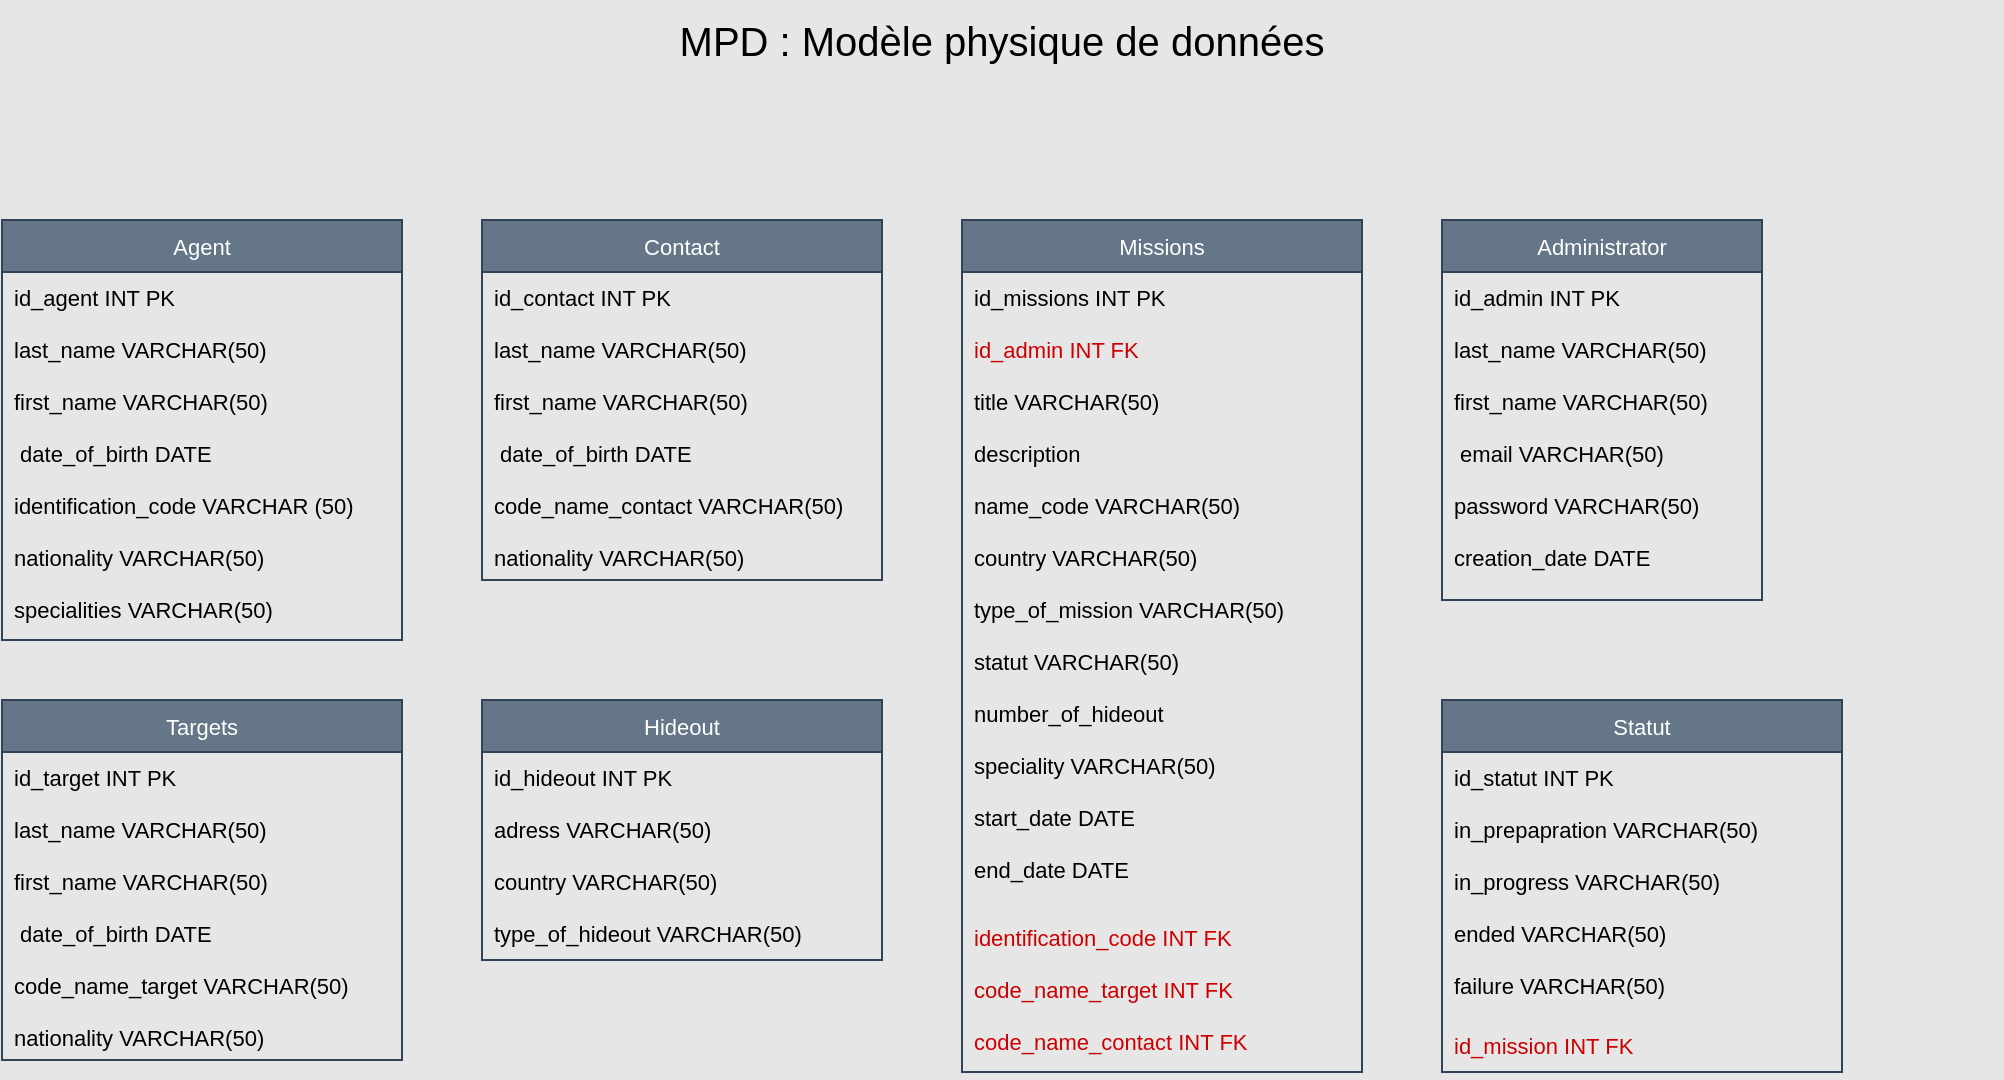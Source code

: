<mxfile>
    <diagram id="YE0klQkjBstX2wojvnpL" name="Page-1">
        <mxGraphModel dx="1388" dy="511" grid="1" gridSize="10" guides="1" tooltips="1" connect="1" arrows="1" fold="1" page="1" pageScale="1" pageWidth="1169" pageHeight="827" background="#E6E6E6" math="0" shadow="0">
            <root>
                <mxCell id="0"/>
                <mxCell id="1" parent="0"/>
                <mxCell id="2" value="MPD : Modèle physique de données" style="text;html=1;strokeColor=none;fillColor=none;align=center;verticalAlign=middle;whiteSpace=wrap;rounded=0;fontColor=#000000;fontSize=20;" parent="1" vertex="1">
                    <mxGeometry x="80" y="10" width="1000" height="40" as="geometry"/>
                </mxCell>
                <mxCell id="3" value="Agent" style="swimlane;fontStyle=0;childLayout=stackLayout;horizontal=1;startSize=26;fillColor=#647687;horizontalStack=0;resizeParent=1;resizeParentMax=0;resizeLast=0;collapsible=1;marginBottom=0;fontSize=11;fontColor=#ffffff;strokeColor=#314354;" parent="1" vertex="1">
                    <mxGeometry x="80" y="120" width="200" height="210" as="geometry"/>
                </mxCell>
                <mxCell id="4" value="id_agent INT PK" style="text;strokeColor=none;fillColor=none;align=left;verticalAlign=top;spacingLeft=4;spacingRight=4;overflow=hidden;rotatable=0;points=[[0,0.5],[1,0.5]];portConstraint=eastwest;fontSize=11;fontColor=#000000;" parent="3" vertex="1">
                    <mxGeometry y="26" width="200" height="26" as="geometry"/>
                </mxCell>
                <mxCell id="5" value="last_name VARCHAR(50)" style="text;strokeColor=none;fillColor=none;align=left;verticalAlign=top;spacingLeft=4;spacingRight=4;overflow=hidden;rotatable=0;points=[[0,0.5],[1,0.5]];portConstraint=eastwest;fontSize=11;fontColor=#000000;" parent="3" vertex="1">
                    <mxGeometry y="52" width="200" height="26" as="geometry"/>
                </mxCell>
                <mxCell id="6" value="first_name VARCHAR(50)&#10;&#10; date_of_birth DATE&#10;&#10;identification_code VARCHAR (50)&#10;&#10;nationality VARCHAR(50)&#10;&#10;specialities VARCHAR(50)" style="text;strokeColor=none;fillColor=none;align=left;verticalAlign=top;spacingLeft=4;spacingRight=4;overflow=hidden;rotatable=0;points=[[0,0.5],[1,0.5]];portConstraint=eastwest;fontSize=11;fontColor=#000000;" parent="3" vertex="1">
                    <mxGeometry y="78" width="200" height="132" as="geometry"/>
                </mxCell>
                <mxCell id="7" value="Targets" style="swimlane;fontStyle=0;childLayout=stackLayout;horizontal=1;startSize=26;fillColor=#647687;horizontalStack=0;resizeParent=1;resizeParentMax=0;resizeLast=0;collapsible=1;marginBottom=0;fontSize=11;fontColor=#ffffff;strokeColor=#314354;" parent="1" vertex="1">
                    <mxGeometry x="80" y="360" width="200" height="180" as="geometry"/>
                </mxCell>
                <mxCell id="8" value="id_target INT PK" style="text;strokeColor=none;fillColor=none;align=left;verticalAlign=top;spacingLeft=4;spacingRight=4;overflow=hidden;rotatable=0;points=[[0,0.5],[1,0.5]];portConstraint=eastwest;fontSize=11;fontColor=#000000;" parent="7" vertex="1">
                    <mxGeometry y="26" width="200" height="26" as="geometry"/>
                </mxCell>
                <mxCell id="9" value="last_name VARCHAR(50)" style="text;strokeColor=none;fillColor=none;align=left;verticalAlign=top;spacingLeft=4;spacingRight=4;overflow=hidden;rotatable=0;points=[[0,0.5],[1,0.5]];portConstraint=eastwest;fontSize=11;fontColor=#000000;" parent="7" vertex="1">
                    <mxGeometry y="52" width="200" height="26" as="geometry"/>
                </mxCell>
                <mxCell id="10" value="first_name VARCHAR(50)&#10;&#10; date_of_birth DATE&#10;&#10;code_name_target VARCHAR(50)&#10;&#10;nationality VARCHAR(50)&#10;" style="text;strokeColor=none;fillColor=none;align=left;verticalAlign=top;spacingLeft=4;spacingRight=4;overflow=hidden;rotatable=0;points=[[0,0.5],[1,0.5]];portConstraint=eastwest;fontSize=11;fontColor=#000000;" parent="7" vertex="1">
                    <mxGeometry y="78" width="200" height="102" as="geometry"/>
                </mxCell>
                <mxCell id="11" value="Contact" style="swimlane;fontStyle=0;childLayout=stackLayout;horizontal=1;startSize=26;fillColor=#647687;horizontalStack=0;resizeParent=1;resizeParentMax=0;resizeLast=0;collapsible=1;marginBottom=0;fontSize=11;fontColor=#ffffff;strokeColor=#314354;" parent="1" vertex="1">
                    <mxGeometry x="320" y="120" width="200" height="180" as="geometry"/>
                </mxCell>
                <mxCell id="12" value="id_contact INT PK" style="text;strokeColor=none;fillColor=none;align=left;verticalAlign=top;spacingLeft=4;spacingRight=4;overflow=hidden;rotatable=0;points=[[0,0.5],[1,0.5]];portConstraint=eastwest;fontSize=11;fontColor=#000000;" parent="11" vertex="1">
                    <mxGeometry y="26" width="200" height="26" as="geometry"/>
                </mxCell>
                <mxCell id="13" value="last_name VARCHAR(50)" style="text;strokeColor=none;fillColor=none;align=left;verticalAlign=top;spacingLeft=4;spacingRight=4;overflow=hidden;rotatable=0;points=[[0,0.5],[1,0.5]];portConstraint=eastwest;fontSize=11;fontColor=#000000;" parent="11" vertex="1">
                    <mxGeometry y="52" width="200" height="26" as="geometry"/>
                </mxCell>
                <mxCell id="14" value="first_name VARCHAR(50)&#10;&#10; date_of_birth DATE&#10;&#10;code_name_contact VARCHAR(50)&#10;&#10;nationality VARCHAR(50)&#10;&#10;" style="text;strokeColor=none;fillColor=none;align=left;verticalAlign=top;spacingLeft=4;spacingRight=4;overflow=hidden;rotatable=0;points=[[0,0.5],[1,0.5]];portConstraint=eastwest;fontSize=11;fontColor=#000000;" parent="11" vertex="1">
                    <mxGeometry y="78" width="200" height="102" as="geometry"/>
                </mxCell>
                <mxCell id="15" value="Hideout" style="swimlane;fontStyle=0;childLayout=stackLayout;horizontal=1;startSize=26;fillColor=#647687;horizontalStack=0;resizeParent=1;resizeParentMax=0;resizeLast=0;collapsible=1;marginBottom=0;fontSize=11;fontColor=#ffffff;strokeColor=#314354;" parent="1" vertex="1">
                    <mxGeometry x="320" y="360" width="200" height="130" as="geometry"/>
                </mxCell>
                <mxCell id="16" value="id_hideout INT PK" style="text;strokeColor=none;fillColor=none;align=left;verticalAlign=top;spacingLeft=4;spacingRight=4;overflow=hidden;rotatable=0;points=[[0,0.5],[1,0.5]];portConstraint=eastwest;fontSize=11;fontColor=#000000;" parent="15" vertex="1">
                    <mxGeometry y="26" width="200" height="26" as="geometry"/>
                </mxCell>
                <mxCell id="17" value="adress VARCHAR(50)" style="text;strokeColor=none;fillColor=none;align=left;verticalAlign=top;spacingLeft=4;spacingRight=4;overflow=hidden;rotatable=0;points=[[0,0.5],[1,0.5]];portConstraint=eastwest;fontSize=11;fontColor=#000000;" parent="15" vertex="1">
                    <mxGeometry y="52" width="200" height="26" as="geometry"/>
                </mxCell>
                <mxCell id="18" value="country VARCHAR(50)&#10;&#10;type_of_hideout VARCHAR(50)" style="text;strokeColor=none;fillColor=none;align=left;verticalAlign=top;spacingLeft=4;spacingRight=4;overflow=hidden;rotatable=0;points=[[0,0.5],[1,0.5]];portConstraint=eastwest;fontSize=11;fontColor=#000000;" parent="15" vertex="1">
                    <mxGeometry y="78" width="200" height="52" as="geometry"/>
                </mxCell>
                <mxCell id="19" value="Missions" style="swimlane;fontStyle=0;childLayout=stackLayout;horizontal=1;startSize=26;fillColor=#647687;horizontalStack=0;resizeParent=1;resizeParentMax=0;resizeLast=0;collapsible=1;marginBottom=0;fontSize=11;fontColor=#ffffff;strokeColor=#314354;" parent="1" vertex="1">
                    <mxGeometry x="560" y="120" width="200" height="426" as="geometry"/>
                </mxCell>
                <mxCell id="20" value="id_missions INT PK" style="text;strokeColor=none;fillColor=none;align=left;verticalAlign=top;spacingLeft=4;spacingRight=4;overflow=hidden;rotatable=0;points=[[0,0.5],[1,0.5]];portConstraint=eastwest;fontSize=11;fontColor=#000000;labelBackgroundColor=none;" parent="19" vertex="1">
                    <mxGeometry y="26" width="200" height="26" as="geometry"/>
                </mxCell>
                <mxCell id="21" value="id_admin INT FK" style="text;strokeColor=none;fillColor=none;align=left;verticalAlign=top;spacingLeft=4;spacingRight=4;overflow=hidden;rotatable=0;points=[[0,0.5],[1,0.5]];portConstraint=eastwest;fontSize=11;fontColor=#CC0000;labelBackgroundColor=none;" parent="19" vertex="1">
                    <mxGeometry y="52" width="200" height="26" as="geometry"/>
                </mxCell>
                <mxCell id="22" value="title VARCHAR(50)" style="text;strokeColor=none;fillColor=none;align=left;verticalAlign=top;spacingLeft=4;spacingRight=4;overflow=hidden;rotatable=0;points=[[0,0.5],[1,0.5]];portConstraint=eastwest;fontSize=11;fontColor=#000000;" parent="19" vertex="1">
                    <mxGeometry y="78" width="200" height="26" as="geometry"/>
                </mxCell>
                <mxCell id="23" value="description&#10;&#10;name_code VARCHAR(50)&#10;&#10;country VARCHAR(50)&#10;&#10;type_of_mission VARCHAR(50)&#10;&#10;statut VARCHAR(50)&#10;&#10;number_of_hideout&#10;&#10;speciality VARCHAR(50)&#10;&#10;start_date DATE&#10; &#10;end_date DATE&#10;&#10;&#10;&#10;" style="text;strokeColor=none;fillColor=none;align=left;verticalAlign=top;spacingLeft=4;spacingRight=4;overflow=hidden;rotatable=0;points=[[0,0.5],[1,0.5]];portConstraint=eastwest;fontSize=11;fontColor=#000000;" parent="19" vertex="1">
                    <mxGeometry y="104" width="200" height="242" as="geometry"/>
                </mxCell>
                <mxCell id="24" value="identification_code INT FK&#10;&#10;code_name_target INT FK&#10;&#10;code_name_contact INT FK&#10;" style="text;strokeColor=none;fillColor=none;align=left;verticalAlign=top;spacingLeft=4;spacingRight=4;overflow=hidden;rotatable=0;points=[[0,0.5],[1,0.5]];portConstraint=eastwest;fontSize=11;fontColor=#CC0000;" parent="19" vertex="1">
                    <mxGeometry y="346" width="200" height="80" as="geometry"/>
                </mxCell>
                <mxCell id="25" value="Administrator" style="swimlane;fontStyle=0;childLayout=stackLayout;horizontal=1;startSize=26;fillColor=#647687;horizontalStack=0;resizeParent=1;resizeParentMax=0;resizeLast=0;collapsible=1;marginBottom=0;fontSize=11;fontColor=#ffffff;strokeColor=#314354;" parent="1" vertex="1">
                    <mxGeometry x="800" y="120" width="160" height="190" as="geometry"/>
                </mxCell>
                <mxCell id="26" value="id_admin INT PK" style="text;strokeColor=none;fillColor=none;align=left;verticalAlign=top;spacingLeft=4;spacingRight=4;overflow=hidden;rotatable=0;points=[[0,0.5],[1,0.5]];portConstraint=eastwest;fontSize=11;fontColor=#000000;" parent="25" vertex="1">
                    <mxGeometry y="26" width="160" height="26" as="geometry"/>
                </mxCell>
                <mxCell id="27" value="last_name VARCHAR(50)" style="text;strokeColor=none;fillColor=none;align=left;verticalAlign=top;spacingLeft=4;spacingRight=4;overflow=hidden;rotatable=0;points=[[0,0.5],[1,0.5]];portConstraint=eastwest;fontSize=11;fontColor=#000000;" parent="25" vertex="1">
                    <mxGeometry y="52" width="160" height="26" as="geometry"/>
                </mxCell>
                <mxCell id="28" value="first_name VARCHAR(50)&#10;&#10; email VARCHAR(50)&#10;&#10;password VARCHAR(50)&#10;&#10;creation_date DATE&#10;&#10;" style="text;strokeColor=none;fillColor=none;align=left;verticalAlign=top;spacingLeft=4;spacingRight=4;overflow=hidden;rotatable=0;points=[[0,0.5],[1,0.5]];portConstraint=eastwest;fontSize=11;fontColor=#000000;" parent="25" vertex="1">
                    <mxGeometry y="78" width="160" height="112" as="geometry"/>
                </mxCell>
                <mxCell id="34" value="Statut" style="swimlane;fontStyle=0;childLayout=stackLayout;horizontal=1;startSize=26;fillColor=#647687;horizontalStack=0;resizeParent=1;resizeParentMax=0;resizeLast=0;collapsible=1;marginBottom=0;fontSize=11;fontColor=#ffffff;strokeColor=#314354;" parent="1" vertex="1">
                    <mxGeometry x="800" y="360" width="200" height="186" as="geometry"/>
                </mxCell>
                <mxCell id="35" value="id_statut INT PK" style="text;strokeColor=none;fillColor=none;align=left;verticalAlign=top;spacingLeft=4;spacingRight=4;overflow=hidden;rotatable=0;points=[[0,0.5],[1,0.5]];portConstraint=eastwest;fontSize=11;fontColor=#000000;" parent="34" vertex="1">
                    <mxGeometry y="26" width="200" height="26" as="geometry"/>
                </mxCell>
                <mxCell id="36" value="in_prepapration VARCHAR(50)" style="text;strokeColor=none;fillColor=none;align=left;verticalAlign=top;spacingLeft=4;spacingRight=4;overflow=hidden;rotatable=0;points=[[0,0.5],[1,0.5]];portConstraint=eastwest;fontSize=11;fontColor=#000000;" parent="34" vertex="1">
                    <mxGeometry y="52" width="200" height="26" as="geometry"/>
                </mxCell>
                <mxCell id="37" value="in_progress VARCHAR(50)&#10;&#10;ended VARCHAR(50)&#10;&#10;failure VARCHAR(50)" style="text;strokeColor=none;fillColor=none;align=left;verticalAlign=top;spacingLeft=4;spacingRight=4;overflow=hidden;rotatable=0;points=[[0,0.5],[1,0.5]];portConstraint=eastwest;fontSize=11;fontColor=#000000;" parent="34" vertex="1">
                    <mxGeometry y="78" width="200" height="82" as="geometry"/>
                </mxCell>
                <mxCell id="38" value="id_mission INT FK" style="text;strokeColor=none;fillColor=none;align=left;verticalAlign=top;spacingLeft=4;spacingRight=4;overflow=hidden;rotatable=0;points=[[0,0.5],[1,0.5]];portConstraint=eastwest;fontSize=11;fontColor=#CC0000;" parent="34" vertex="1">
                    <mxGeometry y="160" width="200" height="26" as="geometry"/>
                </mxCell>
            </root>
        </mxGraphModel>
    </diagram>
</mxfile>